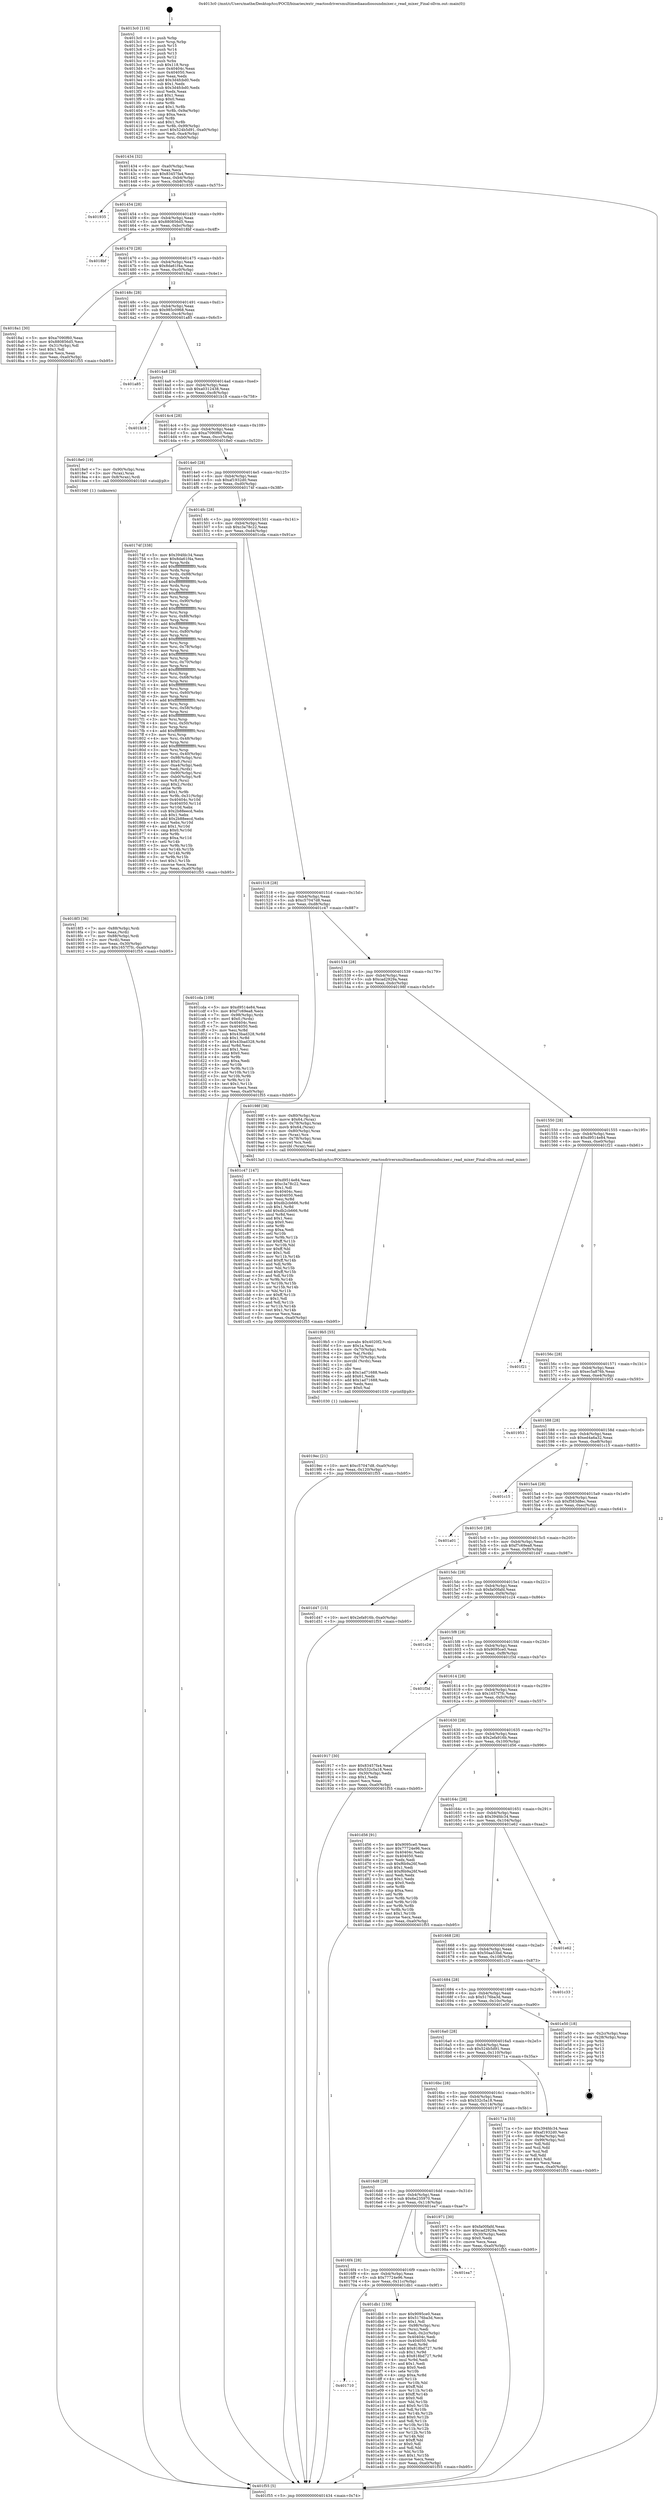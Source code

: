 digraph "0x4013c0" {
  label = "0x4013c0 (/mnt/c/Users/mathe/Desktop/tcc/POCII/binaries/extr_reactosdriversmultimediaaudiosoundmixer.c_read_mixer_Final-ollvm.out::main(0))"
  labelloc = "t"
  node[shape=record]

  Entry [label="",width=0.3,height=0.3,shape=circle,fillcolor=black,style=filled]
  "0x401434" [label="{
     0x401434 [32]\l
     | [instrs]\l
     &nbsp;&nbsp;0x401434 \<+6\>: mov -0xa0(%rbp),%eax\l
     &nbsp;&nbsp;0x40143a \<+2\>: mov %eax,%ecx\l
     &nbsp;&nbsp;0x40143c \<+6\>: sub $0x83457fa4,%ecx\l
     &nbsp;&nbsp;0x401442 \<+6\>: mov %eax,-0xb4(%rbp)\l
     &nbsp;&nbsp;0x401448 \<+6\>: mov %ecx,-0xb8(%rbp)\l
     &nbsp;&nbsp;0x40144e \<+6\>: je 0000000000401935 \<main+0x575\>\l
  }"]
  "0x401935" [label="{
     0x401935\l
  }", style=dashed]
  "0x401454" [label="{
     0x401454 [28]\l
     | [instrs]\l
     &nbsp;&nbsp;0x401454 \<+5\>: jmp 0000000000401459 \<main+0x99\>\l
     &nbsp;&nbsp;0x401459 \<+6\>: mov -0xb4(%rbp),%eax\l
     &nbsp;&nbsp;0x40145f \<+5\>: sub $0x880856d5,%eax\l
     &nbsp;&nbsp;0x401464 \<+6\>: mov %eax,-0xbc(%rbp)\l
     &nbsp;&nbsp;0x40146a \<+6\>: je 00000000004018bf \<main+0x4ff\>\l
  }"]
  Exit [label="",width=0.3,height=0.3,shape=circle,fillcolor=black,style=filled,peripheries=2]
  "0x4018bf" [label="{
     0x4018bf\l
  }", style=dashed]
  "0x401470" [label="{
     0x401470 [28]\l
     | [instrs]\l
     &nbsp;&nbsp;0x401470 \<+5\>: jmp 0000000000401475 \<main+0xb5\>\l
     &nbsp;&nbsp;0x401475 \<+6\>: mov -0xb4(%rbp),%eax\l
     &nbsp;&nbsp;0x40147b \<+5\>: sub $0x8da61f4a,%eax\l
     &nbsp;&nbsp;0x401480 \<+6\>: mov %eax,-0xc0(%rbp)\l
     &nbsp;&nbsp;0x401486 \<+6\>: je 00000000004018a1 \<main+0x4e1\>\l
  }"]
  "0x401710" [label="{
     0x401710\l
  }", style=dashed]
  "0x4018a1" [label="{
     0x4018a1 [30]\l
     | [instrs]\l
     &nbsp;&nbsp;0x4018a1 \<+5\>: mov $0xa7090f60,%eax\l
     &nbsp;&nbsp;0x4018a6 \<+5\>: mov $0x880856d5,%ecx\l
     &nbsp;&nbsp;0x4018ab \<+3\>: mov -0x31(%rbp),%dl\l
     &nbsp;&nbsp;0x4018ae \<+3\>: test $0x1,%dl\l
     &nbsp;&nbsp;0x4018b1 \<+3\>: cmovne %ecx,%eax\l
     &nbsp;&nbsp;0x4018b4 \<+6\>: mov %eax,-0xa0(%rbp)\l
     &nbsp;&nbsp;0x4018ba \<+5\>: jmp 0000000000401f55 \<main+0xb95\>\l
  }"]
  "0x40148c" [label="{
     0x40148c [28]\l
     | [instrs]\l
     &nbsp;&nbsp;0x40148c \<+5\>: jmp 0000000000401491 \<main+0xd1\>\l
     &nbsp;&nbsp;0x401491 \<+6\>: mov -0xb4(%rbp),%eax\l
     &nbsp;&nbsp;0x401497 \<+5\>: sub $0x985c0968,%eax\l
     &nbsp;&nbsp;0x40149c \<+6\>: mov %eax,-0xc4(%rbp)\l
     &nbsp;&nbsp;0x4014a2 \<+6\>: je 0000000000401a85 \<main+0x6c5\>\l
  }"]
  "0x401db1" [label="{
     0x401db1 [159]\l
     | [instrs]\l
     &nbsp;&nbsp;0x401db1 \<+5\>: mov $0x9095ce0,%eax\l
     &nbsp;&nbsp;0x401db6 \<+5\>: mov $0x5176ba3d,%ecx\l
     &nbsp;&nbsp;0x401dbb \<+2\>: mov $0x1,%dl\l
     &nbsp;&nbsp;0x401dbd \<+7\>: mov -0x98(%rbp),%rsi\l
     &nbsp;&nbsp;0x401dc4 \<+2\>: mov (%rsi),%edi\l
     &nbsp;&nbsp;0x401dc6 \<+3\>: mov %edi,-0x2c(%rbp)\l
     &nbsp;&nbsp;0x401dc9 \<+7\>: mov 0x40404c,%edi\l
     &nbsp;&nbsp;0x401dd0 \<+8\>: mov 0x404050,%r8d\l
     &nbsp;&nbsp;0x401dd8 \<+3\>: mov %edi,%r9d\l
     &nbsp;&nbsp;0x401ddb \<+7\>: add $0x818bd727,%r9d\l
     &nbsp;&nbsp;0x401de2 \<+4\>: sub $0x1,%r9d\l
     &nbsp;&nbsp;0x401de6 \<+7\>: sub $0x818bd727,%r9d\l
     &nbsp;&nbsp;0x401ded \<+4\>: imul %r9d,%edi\l
     &nbsp;&nbsp;0x401df1 \<+3\>: and $0x1,%edi\l
     &nbsp;&nbsp;0x401df4 \<+3\>: cmp $0x0,%edi\l
     &nbsp;&nbsp;0x401df7 \<+4\>: sete %r10b\l
     &nbsp;&nbsp;0x401dfb \<+4\>: cmp $0xa,%r8d\l
     &nbsp;&nbsp;0x401dff \<+4\>: setl %r11b\l
     &nbsp;&nbsp;0x401e03 \<+3\>: mov %r10b,%bl\l
     &nbsp;&nbsp;0x401e06 \<+3\>: xor $0xff,%bl\l
     &nbsp;&nbsp;0x401e09 \<+3\>: mov %r11b,%r14b\l
     &nbsp;&nbsp;0x401e0c \<+4\>: xor $0xff,%r14b\l
     &nbsp;&nbsp;0x401e10 \<+3\>: xor $0x0,%dl\l
     &nbsp;&nbsp;0x401e13 \<+3\>: mov %bl,%r15b\l
     &nbsp;&nbsp;0x401e16 \<+4\>: and $0x0,%r15b\l
     &nbsp;&nbsp;0x401e1a \<+3\>: and %dl,%r10b\l
     &nbsp;&nbsp;0x401e1d \<+3\>: mov %r14b,%r12b\l
     &nbsp;&nbsp;0x401e20 \<+4\>: and $0x0,%r12b\l
     &nbsp;&nbsp;0x401e24 \<+3\>: and %dl,%r11b\l
     &nbsp;&nbsp;0x401e27 \<+3\>: or %r10b,%r15b\l
     &nbsp;&nbsp;0x401e2a \<+3\>: or %r11b,%r12b\l
     &nbsp;&nbsp;0x401e2d \<+3\>: xor %r12b,%r15b\l
     &nbsp;&nbsp;0x401e30 \<+3\>: or %r14b,%bl\l
     &nbsp;&nbsp;0x401e33 \<+3\>: xor $0xff,%bl\l
     &nbsp;&nbsp;0x401e36 \<+3\>: or $0x0,%dl\l
     &nbsp;&nbsp;0x401e39 \<+2\>: and %dl,%bl\l
     &nbsp;&nbsp;0x401e3b \<+3\>: or %bl,%r15b\l
     &nbsp;&nbsp;0x401e3e \<+4\>: test $0x1,%r15b\l
     &nbsp;&nbsp;0x401e42 \<+3\>: cmovne %ecx,%eax\l
     &nbsp;&nbsp;0x401e45 \<+6\>: mov %eax,-0xa0(%rbp)\l
     &nbsp;&nbsp;0x401e4b \<+5\>: jmp 0000000000401f55 \<main+0xb95\>\l
  }"]
  "0x401a85" [label="{
     0x401a85\l
  }", style=dashed]
  "0x4014a8" [label="{
     0x4014a8 [28]\l
     | [instrs]\l
     &nbsp;&nbsp;0x4014a8 \<+5\>: jmp 00000000004014ad \<main+0xed\>\l
     &nbsp;&nbsp;0x4014ad \<+6\>: mov -0xb4(%rbp),%eax\l
     &nbsp;&nbsp;0x4014b3 \<+5\>: sub $0xa0312438,%eax\l
     &nbsp;&nbsp;0x4014b8 \<+6\>: mov %eax,-0xc8(%rbp)\l
     &nbsp;&nbsp;0x4014be \<+6\>: je 0000000000401b18 \<main+0x758\>\l
  }"]
  "0x4016f4" [label="{
     0x4016f4 [28]\l
     | [instrs]\l
     &nbsp;&nbsp;0x4016f4 \<+5\>: jmp 00000000004016f9 \<main+0x339\>\l
     &nbsp;&nbsp;0x4016f9 \<+6\>: mov -0xb4(%rbp),%eax\l
     &nbsp;&nbsp;0x4016ff \<+5\>: sub $0x77724e96,%eax\l
     &nbsp;&nbsp;0x401704 \<+6\>: mov %eax,-0x11c(%rbp)\l
     &nbsp;&nbsp;0x40170a \<+6\>: je 0000000000401db1 \<main+0x9f1\>\l
  }"]
  "0x401b18" [label="{
     0x401b18\l
  }", style=dashed]
  "0x4014c4" [label="{
     0x4014c4 [28]\l
     | [instrs]\l
     &nbsp;&nbsp;0x4014c4 \<+5\>: jmp 00000000004014c9 \<main+0x109\>\l
     &nbsp;&nbsp;0x4014c9 \<+6\>: mov -0xb4(%rbp),%eax\l
     &nbsp;&nbsp;0x4014cf \<+5\>: sub $0xa7090f60,%eax\l
     &nbsp;&nbsp;0x4014d4 \<+6\>: mov %eax,-0xcc(%rbp)\l
     &nbsp;&nbsp;0x4014da \<+6\>: je 00000000004018e0 \<main+0x520\>\l
  }"]
  "0x401ea7" [label="{
     0x401ea7\l
  }", style=dashed]
  "0x4018e0" [label="{
     0x4018e0 [19]\l
     | [instrs]\l
     &nbsp;&nbsp;0x4018e0 \<+7\>: mov -0x90(%rbp),%rax\l
     &nbsp;&nbsp;0x4018e7 \<+3\>: mov (%rax),%rax\l
     &nbsp;&nbsp;0x4018ea \<+4\>: mov 0x8(%rax),%rdi\l
     &nbsp;&nbsp;0x4018ee \<+5\>: call 0000000000401040 \<atoi@plt\>\l
     | [calls]\l
     &nbsp;&nbsp;0x401040 \{1\} (unknown)\l
  }"]
  "0x4014e0" [label="{
     0x4014e0 [28]\l
     | [instrs]\l
     &nbsp;&nbsp;0x4014e0 \<+5\>: jmp 00000000004014e5 \<main+0x125\>\l
     &nbsp;&nbsp;0x4014e5 \<+6\>: mov -0xb4(%rbp),%eax\l
     &nbsp;&nbsp;0x4014eb \<+5\>: sub $0xaf1932d0,%eax\l
     &nbsp;&nbsp;0x4014f0 \<+6\>: mov %eax,-0xd0(%rbp)\l
     &nbsp;&nbsp;0x4014f6 \<+6\>: je 000000000040174f \<main+0x38f\>\l
  }"]
  "0x4019ec" [label="{
     0x4019ec [21]\l
     | [instrs]\l
     &nbsp;&nbsp;0x4019ec \<+10\>: movl $0xc57047d8,-0xa0(%rbp)\l
     &nbsp;&nbsp;0x4019f6 \<+6\>: mov %eax,-0x120(%rbp)\l
     &nbsp;&nbsp;0x4019fc \<+5\>: jmp 0000000000401f55 \<main+0xb95\>\l
  }"]
  "0x40174f" [label="{
     0x40174f [338]\l
     | [instrs]\l
     &nbsp;&nbsp;0x40174f \<+5\>: mov $0x394fdc34,%eax\l
     &nbsp;&nbsp;0x401754 \<+5\>: mov $0x8da61f4a,%ecx\l
     &nbsp;&nbsp;0x401759 \<+3\>: mov %rsp,%rdx\l
     &nbsp;&nbsp;0x40175c \<+4\>: add $0xfffffffffffffff0,%rdx\l
     &nbsp;&nbsp;0x401760 \<+3\>: mov %rdx,%rsp\l
     &nbsp;&nbsp;0x401763 \<+7\>: mov %rdx,-0x98(%rbp)\l
     &nbsp;&nbsp;0x40176a \<+3\>: mov %rsp,%rdx\l
     &nbsp;&nbsp;0x40176d \<+4\>: add $0xfffffffffffffff0,%rdx\l
     &nbsp;&nbsp;0x401771 \<+3\>: mov %rdx,%rsp\l
     &nbsp;&nbsp;0x401774 \<+3\>: mov %rsp,%rsi\l
     &nbsp;&nbsp;0x401777 \<+4\>: add $0xfffffffffffffff0,%rsi\l
     &nbsp;&nbsp;0x40177b \<+3\>: mov %rsi,%rsp\l
     &nbsp;&nbsp;0x40177e \<+7\>: mov %rsi,-0x90(%rbp)\l
     &nbsp;&nbsp;0x401785 \<+3\>: mov %rsp,%rsi\l
     &nbsp;&nbsp;0x401788 \<+4\>: add $0xfffffffffffffff0,%rsi\l
     &nbsp;&nbsp;0x40178c \<+3\>: mov %rsi,%rsp\l
     &nbsp;&nbsp;0x40178f \<+7\>: mov %rsi,-0x88(%rbp)\l
     &nbsp;&nbsp;0x401796 \<+3\>: mov %rsp,%rsi\l
     &nbsp;&nbsp;0x401799 \<+4\>: add $0xfffffffffffffff0,%rsi\l
     &nbsp;&nbsp;0x40179d \<+3\>: mov %rsi,%rsp\l
     &nbsp;&nbsp;0x4017a0 \<+4\>: mov %rsi,-0x80(%rbp)\l
     &nbsp;&nbsp;0x4017a4 \<+3\>: mov %rsp,%rsi\l
     &nbsp;&nbsp;0x4017a7 \<+4\>: add $0xfffffffffffffff0,%rsi\l
     &nbsp;&nbsp;0x4017ab \<+3\>: mov %rsi,%rsp\l
     &nbsp;&nbsp;0x4017ae \<+4\>: mov %rsi,-0x78(%rbp)\l
     &nbsp;&nbsp;0x4017b2 \<+3\>: mov %rsp,%rsi\l
     &nbsp;&nbsp;0x4017b5 \<+4\>: add $0xfffffffffffffff0,%rsi\l
     &nbsp;&nbsp;0x4017b9 \<+3\>: mov %rsi,%rsp\l
     &nbsp;&nbsp;0x4017bc \<+4\>: mov %rsi,-0x70(%rbp)\l
     &nbsp;&nbsp;0x4017c0 \<+3\>: mov %rsp,%rsi\l
     &nbsp;&nbsp;0x4017c3 \<+4\>: add $0xfffffffffffffff0,%rsi\l
     &nbsp;&nbsp;0x4017c7 \<+3\>: mov %rsi,%rsp\l
     &nbsp;&nbsp;0x4017ca \<+4\>: mov %rsi,-0x68(%rbp)\l
     &nbsp;&nbsp;0x4017ce \<+3\>: mov %rsp,%rsi\l
     &nbsp;&nbsp;0x4017d1 \<+4\>: add $0xfffffffffffffff0,%rsi\l
     &nbsp;&nbsp;0x4017d5 \<+3\>: mov %rsi,%rsp\l
     &nbsp;&nbsp;0x4017d8 \<+4\>: mov %rsi,-0x60(%rbp)\l
     &nbsp;&nbsp;0x4017dc \<+3\>: mov %rsp,%rsi\l
     &nbsp;&nbsp;0x4017df \<+4\>: add $0xfffffffffffffff0,%rsi\l
     &nbsp;&nbsp;0x4017e3 \<+3\>: mov %rsi,%rsp\l
     &nbsp;&nbsp;0x4017e6 \<+4\>: mov %rsi,-0x58(%rbp)\l
     &nbsp;&nbsp;0x4017ea \<+3\>: mov %rsp,%rsi\l
     &nbsp;&nbsp;0x4017ed \<+4\>: add $0xfffffffffffffff0,%rsi\l
     &nbsp;&nbsp;0x4017f1 \<+3\>: mov %rsi,%rsp\l
     &nbsp;&nbsp;0x4017f4 \<+4\>: mov %rsi,-0x50(%rbp)\l
     &nbsp;&nbsp;0x4017f8 \<+3\>: mov %rsp,%rsi\l
     &nbsp;&nbsp;0x4017fb \<+4\>: add $0xfffffffffffffff0,%rsi\l
     &nbsp;&nbsp;0x4017ff \<+3\>: mov %rsi,%rsp\l
     &nbsp;&nbsp;0x401802 \<+4\>: mov %rsi,-0x48(%rbp)\l
     &nbsp;&nbsp;0x401806 \<+3\>: mov %rsp,%rsi\l
     &nbsp;&nbsp;0x401809 \<+4\>: add $0xfffffffffffffff0,%rsi\l
     &nbsp;&nbsp;0x40180d \<+3\>: mov %rsi,%rsp\l
     &nbsp;&nbsp;0x401810 \<+4\>: mov %rsi,-0x40(%rbp)\l
     &nbsp;&nbsp;0x401814 \<+7\>: mov -0x98(%rbp),%rsi\l
     &nbsp;&nbsp;0x40181b \<+6\>: movl $0x0,(%rsi)\l
     &nbsp;&nbsp;0x401821 \<+6\>: mov -0xa4(%rbp),%edi\l
     &nbsp;&nbsp;0x401827 \<+2\>: mov %edi,(%rdx)\l
     &nbsp;&nbsp;0x401829 \<+7\>: mov -0x90(%rbp),%rsi\l
     &nbsp;&nbsp;0x401830 \<+7\>: mov -0xb0(%rbp),%r8\l
     &nbsp;&nbsp;0x401837 \<+3\>: mov %r8,(%rsi)\l
     &nbsp;&nbsp;0x40183a \<+3\>: cmpl $0x2,(%rdx)\l
     &nbsp;&nbsp;0x40183d \<+4\>: setne %r9b\l
     &nbsp;&nbsp;0x401841 \<+4\>: and $0x1,%r9b\l
     &nbsp;&nbsp;0x401845 \<+4\>: mov %r9b,-0x31(%rbp)\l
     &nbsp;&nbsp;0x401849 \<+8\>: mov 0x40404c,%r10d\l
     &nbsp;&nbsp;0x401851 \<+8\>: mov 0x404050,%r11d\l
     &nbsp;&nbsp;0x401859 \<+3\>: mov %r10d,%ebx\l
     &nbsp;&nbsp;0x40185c \<+6\>: sub $0x2b88eecd,%ebx\l
     &nbsp;&nbsp;0x401862 \<+3\>: sub $0x1,%ebx\l
     &nbsp;&nbsp;0x401865 \<+6\>: add $0x2b88eecd,%ebx\l
     &nbsp;&nbsp;0x40186b \<+4\>: imul %ebx,%r10d\l
     &nbsp;&nbsp;0x40186f \<+4\>: and $0x1,%r10d\l
     &nbsp;&nbsp;0x401873 \<+4\>: cmp $0x0,%r10d\l
     &nbsp;&nbsp;0x401877 \<+4\>: sete %r9b\l
     &nbsp;&nbsp;0x40187b \<+4\>: cmp $0xa,%r11d\l
     &nbsp;&nbsp;0x40187f \<+4\>: setl %r14b\l
     &nbsp;&nbsp;0x401883 \<+3\>: mov %r9b,%r15b\l
     &nbsp;&nbsp;0x401886 \<+3\>: and %r14b,%r15b\l
     &nbsp;&nbsp;0x401889 \<+3\>: xor %r14b,%r9b\l
     &nbsp;&nbsp;0x40188c \<+3\>: or %r9b,%r15b\l
     &nbsp;&nbsp;0x40188f \<+4\>: test $0x1,%r15b\l
     &nbsp;&nbsp;0x401893 \<+3\>: cmovne %ecx,%eax\l
     &nbsp;&nbsp;0x401896 \<+6\>: mov %eax,-0xa0(%rbp)\l
     &nbsp;&nbsp;0x40189c \<+5\>: jmp 0000000000401f55 \<main+0xb95\>\l
  }"]
  "0x4014fc" [label="{
     0x4014fc [28]\l
     | [instrs]\l
     &nbsp;&nbsp;0x4014fc \<+5\>: jmp 0000000000401501 \<main+0x141\>\l
     &nbsp;&nbsp;0x401501 \<+6\>: mov -0xb4(%rbp),%eax\l
     &nbsp;&nbsp;0x401507 \<+5\>: sub $0xc3a78c22,%eax\l
     &nbsp;&nbsp;0x40150c \<+6\>: mov %eax,-0xd4(%rbp)\l
     &nbsp;&nbsp;0x401512 \<+6\>: je 0000000000401cda \<main+0x91a\>\l
  }"]
  "0x4019b5" [label="{
     0x4019b5 [55]\l
     | [instrs]\l
     &nbsp;&nbsp;0x4019b5 \<+10\>: movabs $0x4020f2,%rdi\l
     &nbsp;&nbsp;0x4019bf \<+5\>: mov $0x1a,%esi\l
     &nbsp;&nbsp;0x4019c4 \<+4\>: mov -0x70(%rbp),%rdx\l
     &nbsp;&nbsp;0x4019c8 \<+2\>: mov %al,(%rdx)\l
     &nbsp;&nbsp;0x4019ca \<+4\>: mov -0x70(%rbp),%rdx\l
     &nbsp;&nbsp;0x4019ce \<+3\>: movzbl (%rdx),%eax\l
     &nbsp;&nbsp;0x4019d1 \<+1\>: cltd\l
     &nbsp;&nbsp;0x4019d2 \<+2\>: idiv %esi\l
     &nbsp;&nbsp;0x4019d4 \<+6\>: sub $0x1ad71688,%edx\l
     &nbsp;&nbsp;0x4019da \<+3\>: add $0x61,%edx\l
     &nbsp;&nbsp;0x4019dd \<+6\>: add $0x1ad71688,%edx\l
     &nbsp;&nbsp;0x4019e3 \<+2\>: mov %edx,%esi\l
     &nbsp;&nbsp;0x4019e5 \<+2\>: mov $0x0,%al\l
     &nbsp;&nbsp;0x4019e7 \<+5\>: call 0000000000401030 \<printf@plt\>\l
     | [calls]\l
     &nbsp;&nbsp;0x401030 \{1\} (unknown)\l
  }"]
  "0x401cda" [label="{
     0x401cda [109]\l
     | [instrs]\l
     &nbsp;&nbsp;0x401cda \<+5\>: mov $0xd9514e84,%eax\l
     &nbsp;&nbsp;0x401cdf \<+5\>: mov $0xf7c69ea8,%ecx\l
     &nbsp;&nbsp;0x401ce4 \<+7\>: mov -0x98(%rbp),%rdx\l
     &nbsp;&nbsp;0x401ceb \<+6\>: movl $0x0,(%rdx)\l
     &nbsp;&nbsp;0x401cf1 \<+7\>: mov 0x40404c,%esi\l
     &nbsp;&nbsp;0x401cf8 \<+7\>: mov 0x404050,%edi\l
     &nbsp;&nbsp;0x401cff \<+3\>: mov %esi,%r8d\l
     &nbsp;&nbsp;0x401d02 \<+7\>: sub $0x43bad328,%r8d\l
     &nbsp;&nbsp;0x401d09 \<+4\>: sub $0x1,%r8d\l
     &nbsp;&nbsp;0x401d0d \<+7\>: add $0x43bad328,%r8d\l
     &nbsp;&nbsp;0x401d14 \<+4\>: imul %r8d,%esi\l
     &nbsp;&nbsp;0x401d18 \<+3\>: and $0x1,%esi\l
     &nbsp;&nbsp;0x401d1b \<+3\>: cmp $0x0,%esi\l
     &nbsp;&nbsp;0x401d1e \<+4\>: sete %r9b\l
     &nbsp;&nbsp;0x401d22 \<+3\>: cmp $0xa,%edi\l
     &nbsp;&nbsp;0x401d25 \<+4\>: setl %r10b\l
     &nbsp;&nbsp;0x401d29 \<+3\>: mov %r9b,%r11b\l
     &nbsp;&nbsp;0x401d2c \<+3\>: and %r10b,%r11b\l
     &nbsp;&nbsp;0x401d2f \<+3\>: xor %r10b,%r9b\l
     &nbsp;&nbsp;0x401d32 \<+3\>: or %r9b,%r11b\l
     &nbsp;&nbsp;0x401d35 \<+4\>: test $0x1,%r11b\l
     &nbsp;&nbsp;0x401d39 \<+3\>: cmovne %ecx,%eax\l
     &nbsp;&nbsp;0x401d3c \<+6\>: mov %eax,-0xa0(%rbp)\l
     &nbsp;&nbsp;0x401d42 \<+5\>: jmp 0000000000401f55 \<main+0xb95\>\l
  }"]
  "0x401518" [label="{
     0x401518 [28]\l
     | [instrs]\l
     &nbsp;&nbsp;0x401518 \<+5\>: jmp 000000000040151d \<main+0x15d\>\l
     &nbsp;&nbsp;0x40151d \<+6\>: mov -0xb4(%rbp),%eax\l
     &nbsp;&nbsp;0x401523 \<+5\>: sub $0xc57047d8,%eax\l
     &nbsp;&nbsp;0x401528 \<+6\>: mov %eax,-0xd8(%rbp)\l
     &nbsp;&nbsp;0x40152e \<+6\>: je 0000000000401c47 \<main+0x887\>\l
  }"]
  "0x4016d8" [label="{
     0x4016d8 [28]\l
     | [instrs]\l
     &nbsp;&nbsp;0x4016d8 \<+5\>: jmp 00000000004016dd \<main+0x31d\>\l
     &nbsp;&nbsp;0x4016dd \<+6\>: mov -0xb4(%rbp),%eax\l
     &nbsp;&nbsp;0x4016e3 \<+5\>: sub $0x6e235970,%eax\l
     &nbsp;&nbsp;0x4016e8 \<+6\>: mov %eax,-0x118(%rbp)\l
     &nbsp;&nbsp;0x4016ee \<+6\>: je 0000000000401ea7 \<main+0xae7\>\l
  }"]
  "0x401c47" [label="{
     0x401c47 [147]\l
     | [instrs]\l
     &nbsp;&nbsp;0x401c47 \<+5\>: mov $0xd9514e84,%eax\l
     &nbsp;&nbsp;0x401c4c \<+5\>: mov $0xc3a78c22,%ecx\l
     &nbsp;&nbsp;0x401c51 \<+2\>: mov $0x1,%dl\l
     &nbsp;&nbsp;0x401c53 \<+7\>: mov 0x40404c,%esi\l
     &nbsp;&nbsp;0x401c5a \<+7\>: mov 0x404050,%edi\l
     &nbsp;&nbsp;0x401c61 \<+3\>: mov %esi,%r8d\l
     &nbsp;&nbsp;0x401c64 \<+7\>: sub $0xdb2cb666,%r8d\l
     &nbsp;&nbsp;0x401c6b \<+4\>: sub $0x1,%r8d\l
     &nbsp;&nbsp;0x401c6f \<+7\>: add $0xdb2cb666,%r8d\l
     &nbsp;&nbsp;0x401c76 \<+4\>: imul %r8d,%esi\l
     &nbsp;&nbsp;0x401c7a \<+3\>: and $0x1,%esi\l
     &nbsp;&nbsp;0x401c7d \<+3\>: cmp $0x0,%esi\l
     &nbsp;&nbsp;0x401c80 \<+4\>: sete %r9b\l
     &nbsp;&nbsp;0x401c84 \<+3\>: cmp $0xa,%edi\l
     &nbsp;&nbsp;0x401c87 \<+4\>: setl %r10b\l
     &nbsp;&nbsp;0x401c8b \<+3\>: mov %r9b,%r11b\l
     &nbsp;&nbsp;0x401c8e \<+4\>: xor $0xff,%r11b\l
     &nbsp;&nbsp;0x401c92 \<+3\>: mov %r10b,%bl\l
     &nbsp;&nbsp;0x401c95 \<+3\>: xor $0xff,%bl\l
     &nbsp;&nbsp;0x401c98 \<+3\>: xor $0x1,%dl\l
     &nbsp;&nbsp;0x401c9b \<+3\>: mov %r11b,%r14b\l
     &nbsp;&nbsp;0x401c9e \<+4\>: and $0xff,%r14b\l
     &nbsp;&nbsp;0x401ca2 \<+3\>: and %dl,%r9b\l
     &nbsp;&nbsp;0x401ca5 \<+3\>: mov %bl,%r15b\l
     &nbsp;&nbsp;0x401ca8 \<+4\>: and $0xff,%r15b\l
     &nbsp;&nbsp;0x401cac \<+3\>: and %dl,%r10b\l
     &nbsp;&nbsp;0x401caf \<+3\>: or %r9b,%r14b\l
     &nbsp;&nbsp;0x401cb2 \<+3\>: or %r10b,%r15b\l
     &nbsp;&nbsp;0x401cb5 \<+3\>: xor %r15b,%r14b\l
     &nbsp;&nbsp;0x401cb8 \<+3\>: or %bl,%r11b\l
     &nbsp;&nbsp;0x401cbb \<+4\>: xor $0xff,%r11b\l
     &nbsp;&nbsp;0x401cbf \<+3\>: or $0x1,%dl\l
     &nbsp;&nbsp;0x401cc2 \<+3\>: and %dl,%r11b\l
     &nbsp;&nbsp;0x401cc5 \<+3\>: or %r11b,%r14b\l
     &nbsp;&nbsp;0x401cc8 \<+4\>: test $0x1,%r14b\l
     &nbsp;&nbsp;0x401ccc \<+3\>: cmovne %ecx,%eax\l
     &nbsp;&nbsp;0x401ccf \<+6\>: mov %eax,-0xa0(%rbp)\l
     &nbsp;&nbsp;0x401cd5 \<+5\>: jmp 0000000000401f55 \<main+0xb95\>\l
  }"]
  "0x401534" [label="{
     0x401534 [28]\l
     | [instrs]\l
     &nbsp;&nbsp;0x401534 \<+5\>: jmp 0000000000401539 \<main+0x179\>\l
     &nbsp;&nbsp;0x401539 \<+6\>: mov -0xb4(%rbp),%eax\l
     &nbsp;&nbsp;0x40153f \<+5\>: sub $0xcad2929a,%eax\l
     &nbsp;&nbsp;0x401544 \<+6\>: mov %eax,-0xdc(%rbp)\l
     &nbsp;&nbsp;0x40154a \<+6\>: je 000000000040198f \<main+0x5cf\>\l
  }"]
  "0x401971" [label="{
     0x401971 [30]\l
     | [instrs]\l
     &nbsp;&nbsp;0x401971 \<+5\>: mov $0xfa00fafd,%eax\l
     &nbsp;&nbsp;0x401976 \<+5\>: mov $0xcad2929a,%ecx\l
     &nbsp;&nbsp;0x40197b \<+3\>: mov -0x30(%rbp),%edx\l
     &nbsp;&nbsp;0x40197e \<+3\>: cmp $0x0,%edx\l
     &nbsp;&nbsp;0x401981 \<+3\>: cmove %ecx,%eax\l
     &nbsp;&nbsp;0x401984 \<+6\>: mov %eax,-0xa0(%rbp)\l
     &nbsp;&nbsp;0x40198a \<+5\>: jmp 0000000000401f55 \<main+0xb95\>\l
  }"]
  "0x40198f" [label="{
     0x40198f [38]\l
     | [instrs]\l
     &nbsp;&nbsp;0x40198f \<+4\>: mov -0x80(%rbp),%rax\l
     &nbsp;&nbsp;0x401993 \<+5\>: movw $0x64,(%rax)\l
     &nbsp;&nbsp;0x401998 \<+4\>: mov -0x78(%rbp),%rax\l
     &nbsp;&nbsp;0x40199c \<+3\>: movb $0x64,(%rax)\l
     &nbsp;&nbsp;0x40199f \<+4\>: mov -0x80(%rbp),%rax\l
     &nbsp;&nbsp;0x4019a3 \<+3\>: mov (%rax),%cx\l
     &nbsp;&nbsp;0x4019a6 \<+4\>: mov -0x78(%rbp),%rax\l
     &nbsp;&nbsp;0x4019aa \<+3\>: movzwl %cx,%edi\l
     &nbsp;&nbsp;0x4019ad \<+3\>: movzbl (%rax),%esi\l
     &nbsp;&nbsp;0x4019b0 \<+5\>: call 00000000004013a0 \<read_mixer\>\l
     | [calls]\l
     &nbsp;&nbsp;0x4013a0 \{1\} (/mnt/c/Users/mathe/Desktop/tcc/POCII/binaries/extr_reactosdriversmultimediaaudiosoundmixer.c_read_mixer_Final-ollvm.out::read_mixer)\l
  }"]
  "0x401550" [label="{
     0x401550 [28]\l
     | [instrs]\l
     &nbsp;&nbsp;0x401550 \<+5\>: jmp 0000000000401555 \<main+0x195\>\l
     &nbsp;&nbsp;0x401555 \<+6\>: mov -0xb4(%rbp),%eax\l
     &nbsp;&nbsp;0x40155b \<+5\>: sub $0xd9514e84,%eax\l
     &nbsp;&nbsp;0x401560 \<+6\>: mov %eax,-0xe0(%rbp)\l
     &nbsp;&nbsp;0x401566 \<+6\>: je 0000000000401f21 \<main+0xb61\>\l
  }"]
  "0x4018f3" [label="{
     0x4018f3 [36]\l
     | [instrs]\l
     &nbsp;&nbsp;0x4018f3 \<+7\>: mov -0x88(%rbp),%rdi\l
     &nbsp;&nbsp;0x4018fa \<+2\>: mov %eax,(%rdi)\l
     &nbsp;&nbsp;0x4018fc \<+7\>: mov -0x88(%rbp),%rdi\l
     &nbsp;&nbsp;0x401903 \<+2\>: mov (%rdi),%eax\l
     &nbsp;&nbsp;0x401905 \<+3\>: mov %eax,-0x30(%rbp)\l
     &nbsp;&nbsp;0x401908 \<+10\>: movl $0x1657f7fc,-0xa0(%rbp)\l
     &nbsp;&nbsp;0x401912 \<+5\>: jmp 0000000000401f55 \<main+0xb95\>\l
  }"]
  "0x401f21" [label="{
     0x401f21\l
  }", style=dashed]
  "0x40156c" [label="{
     0x40156c [28]\l
     | [instrs]\l
     &nbsp;&nbsp;0x40156c \<+5\>: jmp 0000000000401571 \<main+0x1b1\>\l
     &nbsp;&nbsp;0x401571 \<+6\>: mov -0xb4(%rbp),%eax\l
     &nbsp;&nbsp;0x401577 \<+5\>: sub $0xec5a876b,%eax\l
     &nbsp;&nbsp;0x40157c \<+6\>: mov %eax,-0xe4(%rbp)\l
     &nbsp;&nbsp;0x401582 \<+6\>: je 0000000000401953 \<main+0x593\>\l
  }"]
  "0x4013c0" [label="{
     0x4013c0 [116]\l
     | [instrs]\l
     &nbsp;&nbsp;0x4013c0 \<+1\>: push %rbp\l
     &nbsp;&nbsp;0x4013c1 \<+3\>: mov %rsp,%rbp\l
     &nbsp;&nbsp;0x4013c4 \<+2\>: push %r15\l
     &nbsp;&nbsp;0x4013c6 \<+2\>: push %r14\l
     &nbsp;&nbsp;0x4013c8 \<+2\>: push %r13\l
     &nbsp;&nbsp;0x4013ca \<+2\>: push %r12\l
     &nbsp;&nbsp;0x4013cc \<+1\>: push %rbx\l
     &nbsp;&nbsp;0x4013cd \<+7\>: sub $0x118,%rsp\l
     &nbsp;&nbsp;0x4013d4 \<+7\>: mov 0x40404c,%eax\l
     &nbsp;&nbsp;0x4013db \<+7\>: mov 0x404050,%ecx\l
     &nbsp;&nbsp;0x4013e2 \<+2\>: mov %eax,%edx\l
     &nbsp;&nbsp;0x4013e4 \<+6\>: add $0x3d4fcbd0,%edx\l
     &nbsp;&nbsp;0x4013ea \<+3\>: sub $0x1,%edx\l
     &nbsp;&nbsp;0x4013ed \<+6\>: sub $0x3d4fcbd0,%edx\l
     &nbsp;&nbsp;0x4013f3 \<+3\>: imul %edx,%eax\l
     &nbsp;&nbsp;0x4013f6 \<+3\>: and $0x1,%eax\l
     &nbsp;&nbsp;0x4013f9 \<+3\>: cmp $0x0,%eax\l
     &nbsp;&nbsp;0x4013fc \<+4\>: sete %r8b\l
     &nbsp;&nbsp;0x401400 \<+4\>: and $0x1,%r8b\l
     &nbsp;&nbsp;0x401404 \<+7\>: mov %r8b,-0x9a(%rbp)\l
     &nbsp;&nbsp;0x40140b \<+3\>: cmp $0xa,%ecx\l
     &nbsp;&nbsp;0x40140e \<+4\>: setl %r8b\l
     &nbsp;&nbsp;0x401412 \<+4\>: and $0x1,%r8b\l
     &nbsp;&nbsp;0x401416 \<+7\>: mov %r8b,-0x99(%rbp)\l
     &nbsp;&nbsp;0x40141d \<+10\>: movl $0x524b5d91,-0xa0(%rbp)\l
     &nbsp;&nbsp;0x401427 \<+6\>: mov %edi,-0xa4(%rbp)\l
     &nbsp;&nbsp;0x40142d \<+7\>: mov %rsi,-0xb0(%rbp)\l
  }"]
  "0x401953" [label="{
     0x401953\l
  }", style=dashed]
  "0x401588" [label="{
     0x401588 [28]\l
     | [instrs]\l
     &nbsp;&nbsp;0x401588 \<+5\>: jmp 000000000040158d \<main+0x1cd\>\l
     &nbsp;&nbsp;0x40158d \<+6\>: mov -0xb4(%rbp),%eax\l
     &nbsp;&nbsp;0x401593 \<+5\>: sub $0xed4a6a32,%eax\l
     &nbsp;&nbsp;0x401598 \<+6\>: mov %eax,-0xe8(%rbp)\l
     &nbsp;&nbsp;0x40159e \<+6\>: je 0000000000401c15 \<main+0x855\>\l
  }"]
  "0x401f55" [label="{
     0x401f55 [5]\l
     | [instrs]\l
     &nbsp;&nbsp;0x401f55 \<+5\>: jmp 0000000000401434 \<main+0x74\>\l
  }"]
  "0x401c15" [label="{
     0x401c15\l
  }", style=dashed]
  "0x4015a4" [label="{
     0x4015a4 [28]\l
     | [instrs]\l
     &nbsp;&nbsp;0x4015a4 \<+5\>: jmp 00000000004015a9 \<main+0x1e9\>\l
     &nbsp;&nbsp;0x4015a9 \<+6\>: mov -0xb4(%rbp),%eax\l
     &nbsp;&nbsp;0x4015af \<+5\>: sub $0xf583d8ec,%eax\l
     &nbsp;&nbsp;0x4015b4 \<+6\>: mov %eax,-0xec(%rbp)\l
     &nbsp;&nbsp;0x4015ba \<+6\>: je 0000000000401a01 \<main+0x641\>\l
  }"]
  "0x4016bc" [label="{
     0x4016bc [28]\l
     | [instrs]\l
     &nbsp;&nbsp;0x4016bc \<+5\>: jmp 00000000004016c1 \<main+0x301\>\l
     &nbsp;&nbsp;0x4016c1 \<+6\>: mov -0xb4(%rbp),%eax\l
     &nbsp;&nbsp;0x4016c7 \<+5\>: sub $0x532c5a18,%eax\l
     &nbsp;&nbsp;0x4016cc \<+6\>: mov %eax,-0x114(%rbp)\l
     &nbsp;&nbsp;0x4016d2 \<+6\>: je 0000000000401971 \<main+0x5b1\>\l
  }"]
  "0x401a01" [label="{
     0x401a01\l
  }", style=dashed]
  "0x4015c0" [label="{
     0x4015c0 [28]\l
     | [instrs]\l
     &nbsp;&nbsp;0x4015c0 \<+5\>: jmp 00000000004015c5 \<main+0x205\>\l
     &nbsp;&nbsp;0x4015c5 \<+6\>: mov -0xb4(%rbp),%eax\l
     &nbsp;&nbsp;0x4015cb \<+5\>: sub $0xf7c69ea8,%eax\l
     &nbsp;&nbsp;0x4015d0 \<+6\>: mov %eax,-0xf0(%rbp)\l
     &nbsp;&nbsp;0x4015d6 \<+6\>: je 0000000000401d47 \<main+0x987\>\l
  }"]
  "0x40171a" [label="{
     0x40171a [53]\l
     | [instrs]\l
     &nbsp;&nbsp;0x40171a \<+5\>: mov $0x394fdc34,%eax\l
     &nbsp;&nbsp;0x40171f \<+5\>: mov $0xaf1932d0,%ecx\l
     &nbsp;&nbsp;0x401724 \<+6\>: mov -0x9a(%rbp),%dl\l
     &nbsp;&nbsp;0x40172a \<+7\>: mov -0x99(%rbp),%sil\l
     &nbsp;&nbsp;0x401731 \<+3\>: mov %dl,%dil\l
     &nbsp;&nbsp;0x401734 \<+3\>: and %sil,%dil\l
     &nbsp;&nbsp;0x401737 \<+3\>: xor %sil,%dl\l
     &nbsp;&nbsp;0x40173a \<+3\>: or %dl,%dil\l
     &nbsp;&nbsp;0x40173d \<+4\>: test $0x1,%dil\l
     &nbsp;&nbsp;0x401741 \<+3\>: cmovne %ecx,%eax\l
     &nbsp;&nbsp;0x401744 \<+6\>: mov %eax,-0xa0(%rbp)\l
     &nbsp;&nbsp;0x40174a \<+5\>: jmp 0000000000401f55 \<main+0xb95\>\l
  }"]
  "0x401d47" [label="{
     0x401d47 [15]\l
     | [instrs]\l
     &nbsp;&nbsp;0x401d47 \<+10\>: movl $0x2efa916b,-0xa0(%rbp)\l
     &nbsp;&nbsp;0x401d51 \<+5\>: jmp 0000000000401f55 \<main+0xb95\>\l
  }"]
  "0x4015dc" [label="{
     0x4015dc [28]\l
     | [instrs]\l
     &nbsp;&nbsp;0x4015dc \<+5\>: jmp 00000000004015e1 \<main+0x221\>\l
     &nbsp;&nbsp;0x4015e1 \<+6\>: mov -0xb4(%rbp),%eax\l
     &nbsp;&nbsp;0x4015e7 \<+5\>: sub $0xfa00fafd,%eax\l
     &nbsp;&nbsp;0x4015ec \<+6\>: mov %eax,-0xf4(%rbp)\l
     &nbsp;&nbsp;0x4015f2 \<+6\>: je 0000000000401c24 \<main+0x864\>\l
  }"]
  "0x4016a0" [label="{
     0x4016a0 [28]\l
     | [instrs]\l
     &nbsp;&nbsp;0x4016a0 \<+5\>: jmp 00000000004016a5 \<main+0x2e5\>\l
     &nbsp;&nbsp;0x4016a5 \<+6\>: mov -0xb4(%rbp),%eax\l
     &nbsp;&nbsp;0x4016ab \<+5\>: sub $0x524b5d91,%eax\l
     &nbsp;&nbsp;0x4016b0 \<+6\>: mov %eax,-0x110(%rbp)\l
     &nbsp;&nbsp;0x4016b6 \<+6\>: je 000000000040171a \<main+0x35a\>\l
  }"]
  "0x401c24" [label="{
     0x401c24\l
  }", style=dashed]
  "0x4015f8" [label="{
     0x4015f8 [28]\l
     | [instrs]\l
     &nbsp;&nbsp;0x4015f8 \<+5\>: jmp 00000000004015fd \<main+0x23d\>\l
     &nbsp;&nbsp;0x4015fd \<+6\>: mov -0xb4(%rbp),%eax\l
     &nbsp;&nbsp;0x401603 \<+5\>: sub $0x9095ce0,%eax\l
     &nbsp;&nbsp;0x401608 \<+6\>: mov %eax,-0xf8(%rbp)\l
     &nbsp;&nbsp;0x40160e \<+6\>: je 0000000000401f3d \<main+0xb7d\>\l
  }"]
  "0x401e50" [label="{
     0x401e50 [18]\l
     | [instrs]\l
     &nbsp;&nbsp;0x401e50 \<+3\>: mov -0x2c(%rbp),%eax\l
     &nbsp;&nbsp;0x401e53 \<+4\>: lea -0x28(%rbp),%rsp\l
     &nbsp;&nbsp;0x401e57 \<+1\>: pop %rbx\l
     &nbsp;&nbsp;0x401e58 \<+2\>: pop %r12\l
     &nbsp;&nbsp;0x401e5a \<+2\>: pop %r13\l
     &nbsp;&nbsp;0x401e5c \<+2\>: pop %r14\l
     &nbsp;&nbsp;0x401e5e \<+2\>: pop %r15\l
     &nbsp;&nbsp;0x401e60 \<+1\>: pop %rbp\l
     &nbsp;&nbsp;0x401e61 \<+1\>: ret\l
  }"]
  "0x401f3d" [label="{
     0x401f3d\l
  }", style=dashed]
  "0x401614" [label="{
     0x401614 [28]\l
     | [instrs]\l
     &nbsp;&nbsp;0x401614 \<+5\>: jmp 0000000000401619 \<main+0x259\>\l
     &nbsp;&nbsp;0x401619 \<+6\>: mov -0xb4(%rbp),%eax\l
     &nbsp;&nbsp;0x40161f \<+5\>: sub $0x1657f7fc,%eax\l
     &nbsp;&nbsp;0x401624 \<+6\>: mov %eax,-0xfc(%rbp)\l
     &nbsp;&nbsp;0x40162a \<+6\>: je 0000000000401917 \<main+0x557\>\l
  }"]
  "0x401684" [label="{
     0x401684 [28]\l
     | [instrs]\l
     &nbsp;&nbsp;0x401684 \<+5\>: jmp 0000000000401689 \<main+0x2c9\>\l
     &nbsp;&nbsp;0x401689 \<+6\>: mov -0xb4(%rbp),%eax\l
     &nbsp;&nbsp;0x40168f \<+5\>: sub $0x5176ba3d,%eax\l
     &nbsp;&nbsp;0x401694 \<+6\>: mov %eax,-0x10c(%rbp)\l
     &nbsp;&nbsp;0x40169a \<+6\>: je 0000000000401e50 \<main+0xa90\>\l
  }"]
  "0x401917" [label="{
     0x401917 [30]\l
     | [instrs]\l
     &nbsp;&nbsp;0x401917 \<+5\>: mov $0x83457fa4,%eax\l
     &nbsp;&nbsp;0x40191c \<+5\>: mov $0x532c5a18,%ecx\l
     &nbsp;&nbsp;0x401921 \<+3\>: mov -0x30(%rbp),%edx\l
     &nbsp;&nbsp;0x401924 \<+3\>: cmp $0x1,%edx\l
     &nbsp;&nbsp;0x401927 \<+3\>: cmovl %ecx,%eax\l
     &nbsp;&nbsp;0x40192a \<+6\>: mov %eax,-0xa0(%rbp)\l
     &nbsp;&nbsp;0x401930 \<+5\>: jmp 0000000000401f55 \<main+0xb95\>\l
  }"]
  "0x401630" [label="{
     0x401630 [28]\l
     | [instrs]\l
     &nbsp;&nbsp;0x401630 \<+5\>: jmp 0000000000401635 \<main+0x275\>\l
     &nbsp;&nbsp;0x401635 \<+6\>: mov -0xb4(%rbp),%eax\l
     &nbsp;&nbsp;0x40163b \<+5\>: sub $0x2efa916b,%eax\l
     &nbsp;&nbsp;0x401640 \<+6\>: mov %eax,-0x100(%rbp)\l
     &nbsp;&nbsp;0x401646 \<+6\>: je 0000000000401d56 \<main+0x996\>\l
  }"]
  "0x401c33" [label="{
     0x401c33\l
  }", style=dashed]
  "0x401d56" [label="{
     0x401d56 [91]\l
     | [instrs]\l
     &nbsp;&nbsp;0x401d56 \<+5\>: mov $0x9095ce0,%eax\l
     &nbsp;&nbsp;0x401d5b \<+5\>: mov $0x77724e96,%ecx\l
     &nbsp;&nbsp;0x401d60 \<+7\>: mov 0x40404c,%edx\l
     &nbsp;&nbsp;0x401d67 \<+7\>: mov 0x404050,%esi\l
     &nbsp;&nbsp;0x401d6e \<+2\>: mov %edx,%edi\l
     &nbsp;&nbsp;0x401d70 \<+6\>: sub $0xf6b9a26f,%edi\l
     &nbsp;&nbsp;0x401d76 \<+3\>: sub $0x1,%edi\l
     &nbsp;&nbsp;0x401d79 \<+6\>: add $0xf6b9a26f,%edi\l
     &nbsp;&nbsp;0x401d7f \<+3\>: imul %edi,%edx\l
     &nbsp;&nbsp;0x401d82 \<+3\>: and $0x1,%edx\l
     &nbsp;&nbsp;0x401d85 \<+3\>: cmp $0x0,%edx\l
     &nbsp;&nbsp;0x401d88 \<+4\>: sete %r8b\l
     &nbsp;&nbsp;0x401d8c \<+3\>: cmp $0xa,%esi\l
     &nbsp;&nbsp;0x401d8f \<+4\>: setl %r9b\l
     &nbsp;&nbsp;0x401d93 \<+3\>: mov %r8b,%r10b\l
     &nbsp;&nbsp;0x401d96 \<+3\>: and %r9b,%r10b\l
     &nbsp;&nbsp;0x401d99 \<+3\>: xor %r9b,%r8b\l
     &nbsp;&nbsp;0x401d9c \<+3\>: or %r8b,%r10b\l
     &nbsp;&nbsp;0x401d9f \<+4\>: test $0x1,%r10b\l
     &nbsp;&nbsp;0x401da3 \<+3\>: cmovne %ecx,%eax\l
     &nbsp;&nbsp;0x401da6 \<+6\>: mov %eax,-0xa0(%rbp)\l
     &nbsp;&nbsp;0x401dac \<+5\>: jmp 0000000000401f55 \<main+0xb95\>\l
  }"]
  "0x40164c" [label="{
     0x40164c [28]\l
     | [instrs]\l
     &nbsp;&nbsp;0x40164c \<+5\>: jmp 0000000000401651 \<main+0x291\>\l
     &nbsp;&nbsp;0x401651 \<+6\>: mov -0xb4(%rbp),%eax\l
     &nbsp;&nbsp;0x401657 \<+5\>: sub $0x394fdc34,%eax\l
     &nbsp;&nbsp;0x40165c \<+6\>: mov %eax,-0x104(%rbp)\l
     &nbsp;&nbsp;0x401662 \<+6\>: je 0000000000401e62 \<main+0xaa2\>\l
  }"]
  "0x401668" [label="{
     0x401668 [28]\l
     | [instrs]\l
     &nbsp;&nbsp;0x401668 \<+5\>: jmp 000000000040166d \<main+0x2ad\>\l
     &nbsp;&nbsp;0x40166d \<+6\>: mov -0xb4(%rbp),%eax\l
     &nbsp;&nbsp;0x401673 \<+5\>: sub $0x50aa53bd,%eax\l
     &nbsp;&nbsp;0x401678 \<+6\>: mov %eax,-0x108(%rbp)\l
     &nbsp;&nbsp;0x40167e \<+6\>: je 0000000000401c33 \<main+0x873\>\l
  }"]
  "0x401e62" [label="{
     0x401e62\l
  }", style=dashed]
  Entry -> "0x4013c0" [label=" 1"]
  "0x401434" -> "0x401935" [label=" 0"]
  "0x401434" -> "0x401454" [label=" 13"]
  "0x401e50" -> Exit [label=" 1"]
  "0x401454" -> "0x4018bf" [label=" 0"]
  "0x401454" -> "0x401470" [label=" 13"]
  "0x401db1" -> "0x401f55" [label=" 1"]
  "0x401470" -> "0x4018a1" [label=" 1"]
  "0x401470" -> "0x40148c" [label=" 12"]
  "0x4016f4" -> "0x401710" [label=" 0"]
  "0x40148c" -> "0x401a85" [label=" 0"]
  "0x40148c" -> "0x4014a8" [label=" 12"]
  "0x4016f4" -> "0x401db1" [label=" 1"]
  "0x4014a8" -> "0x401b18" [label=" 0"]
  "0x4014a8" -> "0x4014c4" [label=" 12"]
  "0x4016d8" -> "0x4016f4" [label=" 1"]
  "0x4014c4" -> "0x4018e0" [label=" 1"]
  "0x4014c4" -> "0x4014e0" [label=" 11"]
  "0x4016d8" -> "0x401ea7" [label=" 0"]
  "0x4014e0" -> "0x40174f" [label=" 1"]
  "0x4014e0" -> "0x4014fc" [label=" 10"]
  "0x401d56" -> "0x401f55" [label=" 1"]
  "0x4014fc" -> "0x401cda" [label=" 1"]
  "0x4014fc" -> "0x401518" [label=" 9"]
  "0x401d47" -> "0x401f55" [label=" 1"]
  "0x401518" -> "0x401c47" [label=" 1"]
  "0x401518" -> "0x401534" [label=" 8"]
  "0x401cda" -> "0x401f55" [label=" 1"]
  "0x401534" -> "0x40198f" [label=" 1"]
  "0x401534" -> "0x401550" [label=" 7"]
  "0x401c47" -> "0x401f55" [label=" 1"]
  "0x401550" -> "0x401f21" [label=" 0"]
  "0x401550" -> "0x40156c" [label=" 7"]
  "0x4019b5" -> "0x4019ec" [label=" 1"]
  "0x40156c" -> "0x401953" [label=" 0"]
  "0x40156c" -> "0x401588" [label=" 7"]
  "0x401971" -> "0x401f55" [label=" 1"]
  "0x401588" -> "0x401c15" [label=" 0"]
  "0x401588" -> "0x4015a4" [label=" 7"]
  "0x4016bc" -> "0x4016d8" [label=" 1"]
  "0x4015a4" -> "0x401a01" [label=" 0"]
  "0x4015a4" -> "0x4015c0" [label=" 7"]
  "0x4016bc" -> "0x401971" [label=" 1"]
  "0x4015c0" -> "0x401d47" [label=" 1"]
  "0x4015c0" -> "0x4015dc" [label=" 6"]
  "0x4019ec" -> "0x401f55" [label=" 1"]
  "0x4015dc" -> "0x401c24" [label=" 0"]
  "0x4015dc" -> "0x4015f8" [label=" 6"]
  "0x4018f3" -> "0x401f55" [label=" 1"]
  "0x4015f8" -> "0x401f3d" [label=" 0"]
  "0x4015f8" -> "0x401614" [label=" 6"]
  "0x4018e0" -> "0x4018f3" [label=" 1"]
  "0x401614" -> "0x401917" [label=" 1"]
  "0x401614" -> "0x401630" [label=" 5"]
  "0x40174f" -> "0x401f55" [label=" 1"]
  "0x401630" -> "0x401d56" [label=" 1"]
  "0x401630" -> "0x40164c" [label=" 4"]
  "0x40198f" -> "0x4019b5" [label=" 1"]
  "0x40164c" -> "0x401e62" [label=" 0"]
  "0x40164c" -> "0x401668" [label=" 4"]
  "0x401f55" -> "0x401434" [label=" 12"]
  "0x401668" -> "0x401c33" [label=" 0"]
  "0x401668" -> "0x401684" [label=" 4"]
  "0x4018a1" -> "0x401f55" [label=" 1"]
  "0x401684" -> "0x401e50" [label=" 1"]
  "0x401684" -> "0x4016a0" [label=" 3"]
  "0x401917" -> "0x401f55" [label=" 1"]
  "0x4016a0" -> "0x40171a" [label=" 1"]
  "0x4016a0" -> "0x4016bc" [label=" 2"]
  "0x40171a" -> "0x401f55" [label=" 1"]
  "0x4013c0" -> "0x401434" [label=" 1"]
}
